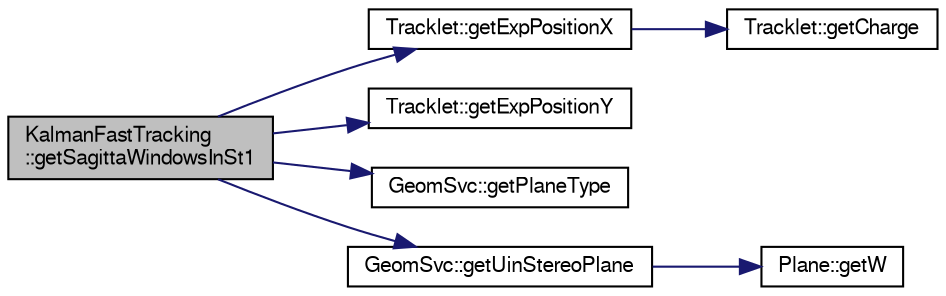digraph "KalmanFastTracking::getSagittaWindowsInSt1"
{
  bgcolor="transparent";
  edge [fontname="FreeSans",fontsize="10",labelfontname="FreeSans",labelfontsize="10"];
  node [fontname="FreeSans",fontsize="10",shape=record];
  rankdir="LR";
  Node1 [label="KalmanFastTracking\l::getSagittaWindowsInSt1",height=0.2,width=0.4,color="black", fillcolor="grey75", style="filled" fontcolor="black"];
  Node1 -> Node2 [color="midnightblue",fontsize="10",style="solid",fontname="FreeSans"];
  Node2 [label="Tracklet::getExpPositionX",height=0.2,width=0.4,color="black",URL="$d2/d26/classTracklet.html#a34dc65d53a8d13dd4f2cf35ee7f24573"];
  Node2 -> Node3 [color="midnightblue",fontsize="10",style="solid",fontname="FreeSans"];
  Node3 [label="Tracklet::getCharge",height=0.2,width=0.4,color="black",URL="$d2/d26/classTracklet.html#a1f2be06375c110356dabc35f1033ea73"];
  Node1 -> Node4 [color="midnightblue",fontsize="10",style="solid",fontname="FreeSans"];
  Node4 [label="Tracklet::getExpPositionY",height=0.2,width=0.4,color="black",URL="$d2/d26/classTracklet.html#acfa229de89a95c51f515f9fec5763108"];
  Node1 -> Node5 [color="midnightblue",fontsize="10",style="solid",fontname="FreeSans"];
  Node5 [label="GeomSvc::getPlaneType",height=0.2,width=0.4,color="black",URL="$d0/da0/classGeomSvc.html#ac22b1c50a84423eb7aa7792595c2fca1"];
  Node1 -> Node6 [color="midnightblue",fontsize="10",style="solid",fontname="FreeSans"];
  Node6 [label="GeomSvc::getUinStereoPlane",height=0.2,width=0.4,color="black",URL="$d0/da0/classGeomSvc.html#ad3634b2f30bd7d95b2c1e4b7061fbfd0"];
  Node6 -> Node7 [color="midnightblue",fontsize="10",style="solid",fontname="FreeSans"];
  Node7 [label="Plane::getW",height=0.2,width=0.4,color="black",URL="$dc/d90/classPlane.html#a48ab3a309bee8c386464b36a7593df16"];
}
